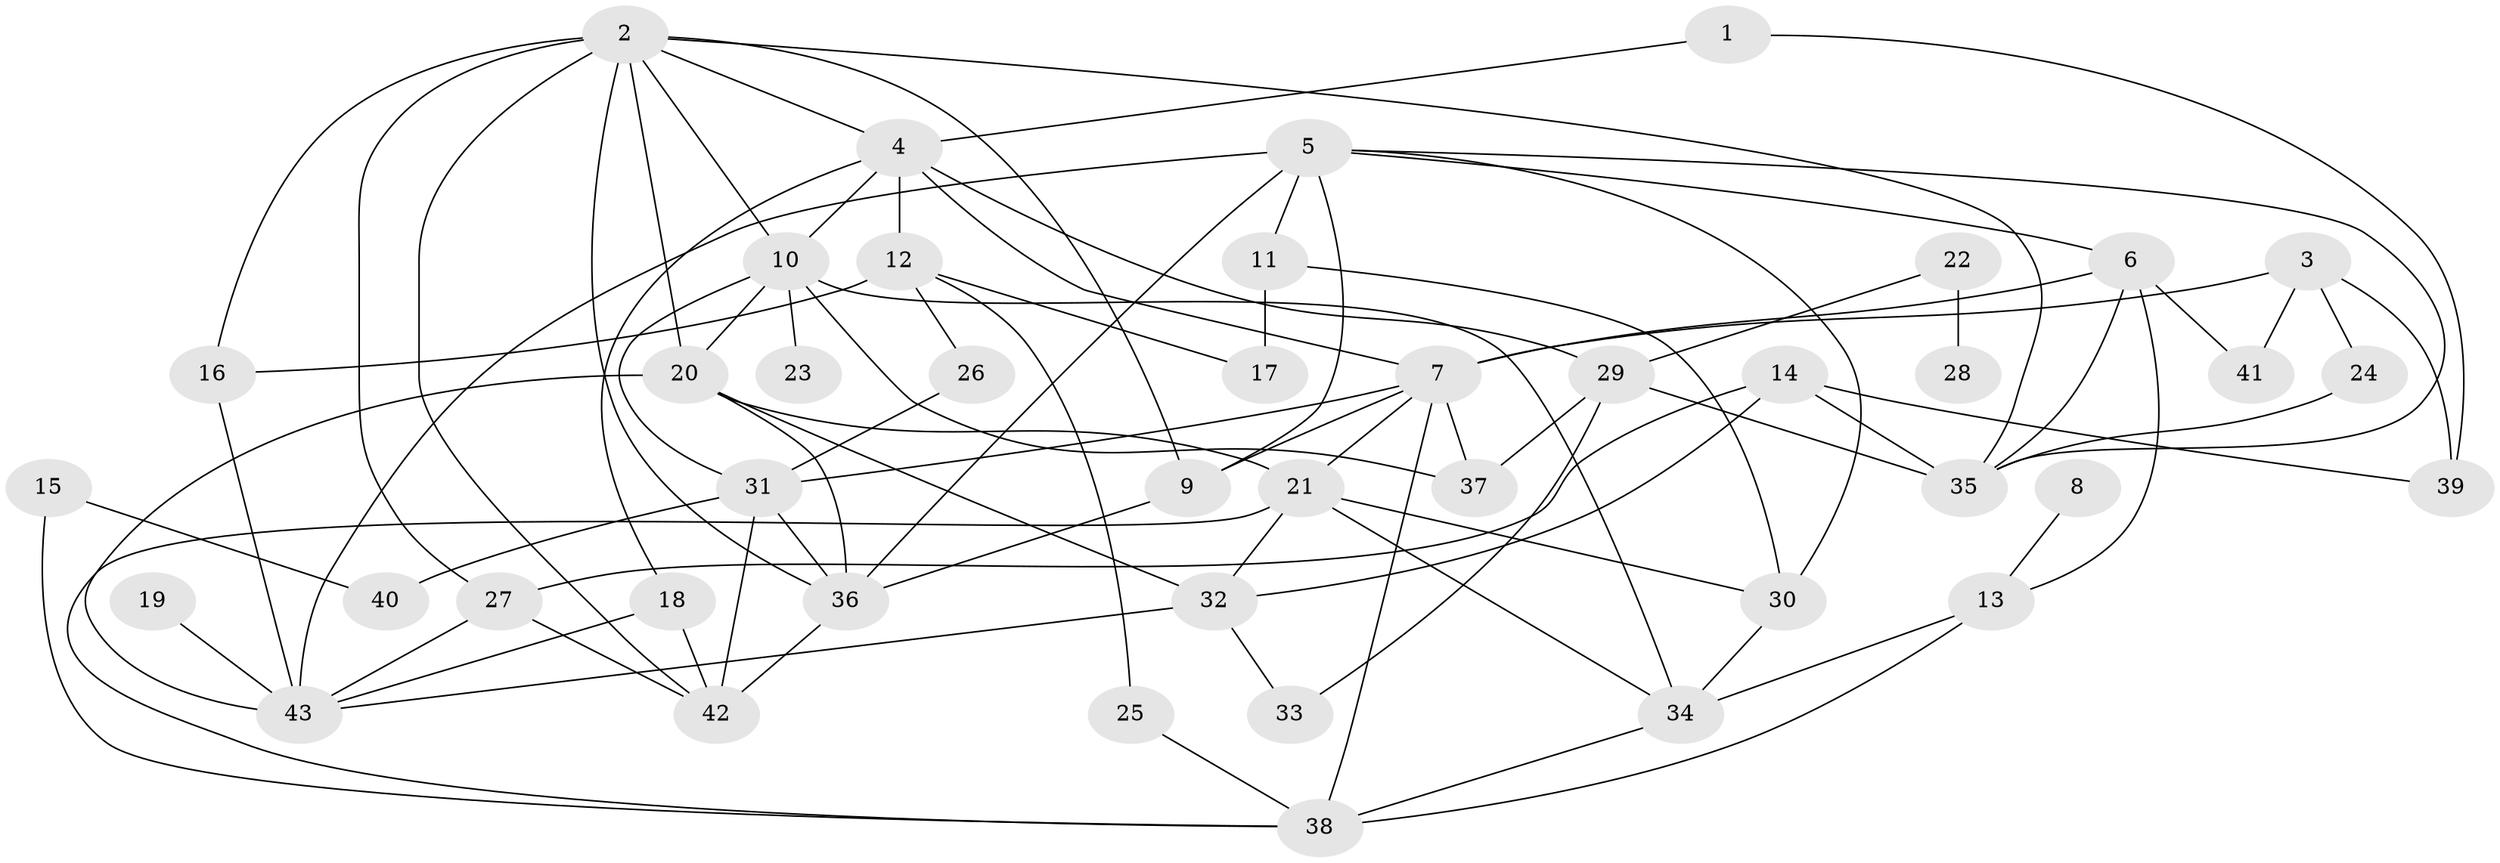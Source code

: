 // original degree distribution, {6: 0.04225352112676056, 5: 0.04929577464788732, 8: 0.02112676056338028, 4: 0.07746478873239436, 7: 0.014084507042253521, 3: 0.2887323943661972, 2: 0.22535211267605634, 1: 0.28169014084507044}
// Generated by graph-tools (version 1.1) at 2025/35/03/04/25 23:35:59]
// undirected, 43 vertices, 87 edges
graph export_dot {
  node [color=gray90,style=filled];
  1;
  2;
  3;
  4;
  5;
  6;
  7;
  8;
  9;
  10;
  11;
  12;
  13;
  14;
  15;
  16;
  17;
  18;
  19;
  20;
  21;
  22;
  23;
  24;
  25;
  26;
  27;
  28;
  29;
  30;
  31;
  32;
  33;
  34;
  35;
  36;
  37;
  38;
  39;
  40;
  41;
  42;
  43;
  1 -- 4 [weight=1.0];
  1 -- 39 [weight=1.0];
  2 -- 4 [weight=1.0];
  2 -- 9 [weight=1.0];
  2 -- 10 [weight=1.0];
  2 -- 16 [weight=1.0];
  2 -- 20 [weight=1.0];
  2 -- 27 [weight=1.0];
  2 -- 35 [weight=1.0];
  2 -- 36 [weight=1.0];
  2 -- 42 [weight=1.0];
  3 -- 7 [weight=1.0];
  3 -- 24 [weight=1.0];
  3 -- 39 [weight=1.0];
  3 -- 41 [weight=1.0];
  4 -- 7 [weight=1.0];
  4 -- 10 [weight=1.0];
  4 -- 12 [weight=1.0];
  4 -- 18 [weight=1.0];
  4 -- 29 [weight=1.0];
  5 -- 6 [weight=1.0];
  5 -- 9 [weight=1.0];
  5 -- 11 [weight=1.0];
  5 -- 30 [weight=1.0];
  5 -- 35 [weight=1.0];
  5 -- 36 [weight=2.0];
  5 -- 43 [weight=1.0];
  6 -- 7 [weight=1.0];
  6 -- 13 [weight=1.0];
  6 -- 35 [weight=1.0];
  6 -- 41 [weight=1.0];
  7 -- 9 [weight=1.0];
  7 -- 21 [weight=1.0];
  7 -- 31 [weight=1.0];
  7 -- 37 [weight=1.0];
  7 -- 38 [weight=1.0];
  8 -- 13 [weight=1.0];
  9 -- 36 [weight=1.0];
  10 -- 20 [weight=1.0];
  10 -- 23 [weight=1.0];
  10 -- 31 [weight=1.0];
  10 -- 34 [weight=1.0];
  10 -- 37 [weight=1.0];
  11 -- 17 [weight=1.0];
  11 -- 30 [weight=1.0];
  12 -- 16 [weight=1.0];
  12 -- 17 [weight=1.0];
  12 -- 25 [weight=1.0];
  12 -- 26 [weight=1.0];
  13 -- 34 [weight=1.0];
  13 -- 38 [weight=1.0];
  14 -- 27 [weight=1.0];
  14 -- 32 [weight=1.0];
  14 -- 35 [weight=1.0];
  14 -- 39 [weight=1.0];
  15 -- 38 [weight=1.0];
  15 -- 40 [weight=1.0];
  16 -- 43 [weight=1.0];
  18 -- 42 [weight=1.0];
  18 -- 43 [weight=1.0];
  19 -- 43 [weight=1.0];
  20 -- 21 [weight=1.0];
  20 -- 32 [weight=1.0];
  20 -- 36 [weight=1.0];
  20 -- 43 [weight=1.0];
  21 -- 30 [weight=1.0];
  21 -- 32 [weight=1.0];
  21 -- 34 [weight=1.0];
  21 -- 38 [weight=1.0];
  22 -- 28 [weight=1.0];
  22 -- 29 [weight=1.0];
  24 -- 35 [weight=1.0];
  25 -- 38 [weight=1.0];
  26 -- 31 [weight=1.0];
  27 -- 42 [weight=1.0];
  27 -- 43 [weight=1.0];
  29 -- 33 [weight=1.0];
  29 -- 35 [weight=1.0];
  29 -- 37 [weight=1.0];
  30 -- 34 [weight=1.0];
  31 -- 36 [weight=1.0];
  31 -- 40 [weight=1.0];
  31 -- 42 [weight=2.0];
  32 -- 33 [weight=1.0];
  32 -- 43 [weight=1.0];
  34 -- 38 [weight=1.0];
  36 -- 42 [weight=1.0];
}
